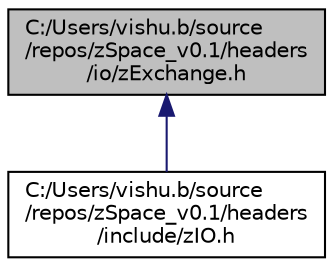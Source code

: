 digraph "C:/Users/vishu.b/source/repos/zSpace_v0.1/headers/io/zExchange.h"
{
  edge [fontname="Helvetica",fontsize="10",labelfontname="Helvetica",labelfontsize="10"];
  node [fontname="Helvetica",fontsize="10",shape=record];
  Node33 [label="C:/Users/vishu.b/source\l/repos/zSpace_v0.1/headers\l/io/zExchange.h",height=0.2,width=0.4,color="black", fillcolor="grey75", style="filled", fontcolor="black"];
  Node33 -> Node34 [dir="back",color="midnightblue",fontsize="10",style="solid",fontname="Helvetica"];
  Node34 [label="C:/Users/vishu.b/source\l/repos/zSpace_v0.1/headers\l/include/zIO.h",height=0.2,width=0.4,color="black", fillcolor="white", style="filled",URL="$z_i_o_8h.html"];
}
